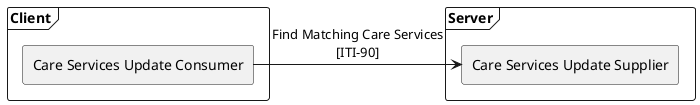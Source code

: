 @startuml
hide footbox

frame Client {
agent "Care Services Update Consumer" as Consumer
}

frame Server {
agent "Care Services Update Supplier" as Supplier
}

Consumer -> Supplier: Find Matching Care Services\n[ITI-90]

@enduml